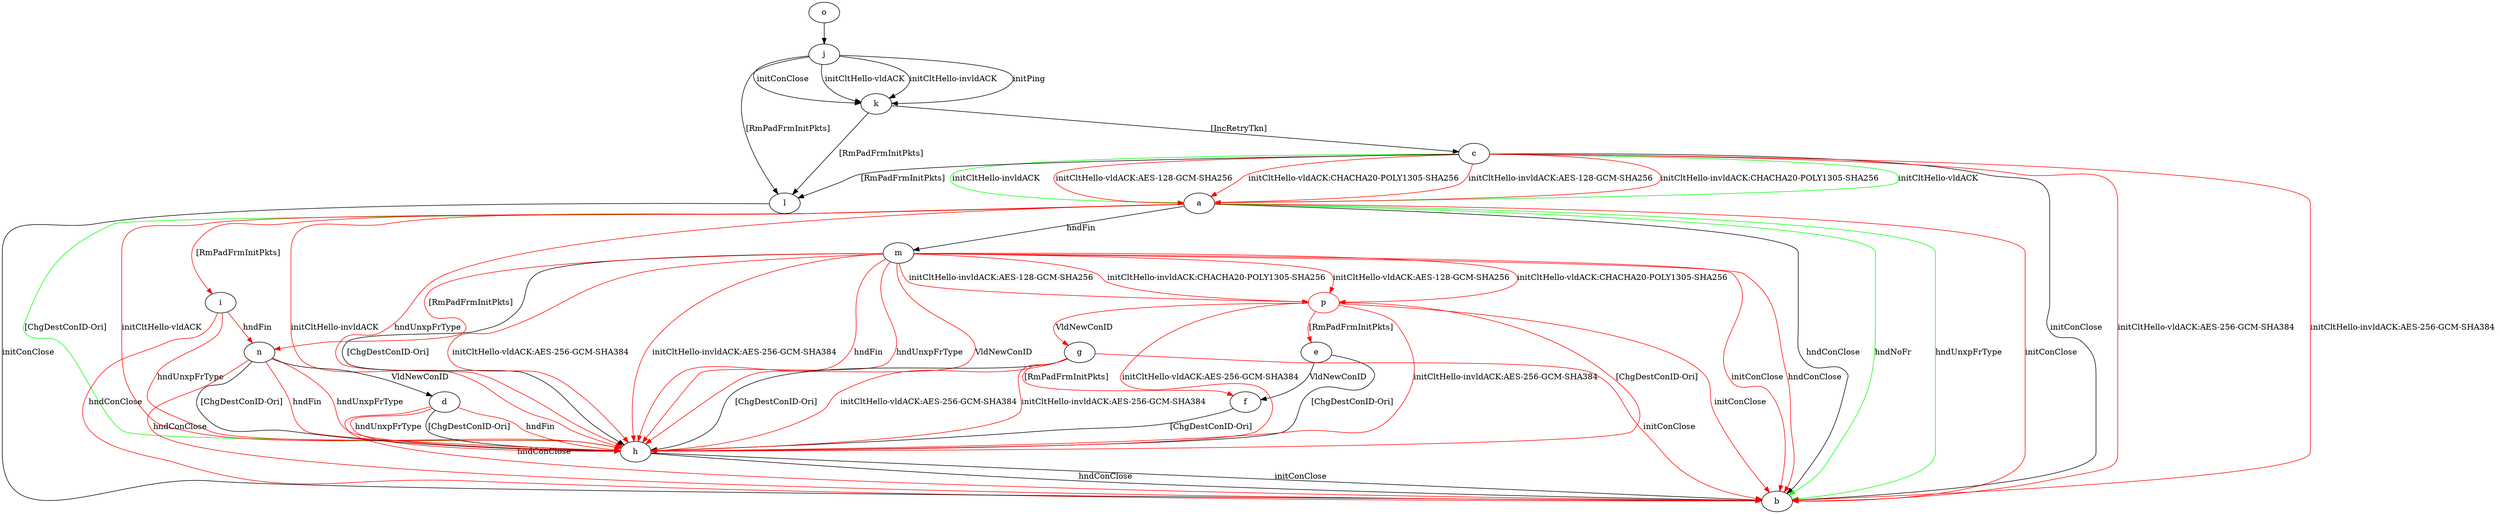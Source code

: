 digraph "" {
	a -> b	[key=0,
		label="hndConClose "];
	a -> b	[key=1,
		color=green,
		label="hndNoFr "];
	a -> b	[key=2,
		color=green,
		label="hndUnxpFrType "];
	a -> b	[key=3,
		color=red,
		label="initConClose "];
	a -> h	[key=0,
		color=green,
		label="[ChgDestConID-Ori] "];
	a -> h	[key=1,
		color=red,
		label="initCltHello-vldACK "];
	a -> h	[key=2,
		color=red,
		label="initCltHello-invldACK "];
	a -> h	[key=3,
		color=red,
		label="hndUnxpFrType "];
	a -> i	[key=0,
		color=red,
		label="[RmPadFrmInitPkts] "];
	a -> m	[key=0,
		label="hndFin "];
	c -> a	[key=0,
		color=green,
		label="initCltHello-vldACK "];
	c -> a	[key=1,
		color=green,
		label="initCltHello-invldACK "];
	c -> a	[key=2,
		color=red,
		label="initCltHello-vldACK:AES-128-GCM-SHA256 "];
	c -> a	[key=3,
		color=red,
		label="initCltHello-vldACK:CHACHA20-POLY1305-SHA256 "];
	c -> a	[key=4,
		color=red,
		label="initCltHello-invldACK:AES-128-GCM-SHA256 "];
	c -> a	[key=5,
		color=red,
		label="initCltHello-invldACK:CHACHA20-POLY1305-SHA256 "];
	c -> b	[key=0,
		label="initConClose "];
	c -> b	[key=1,
		color=red,
		label="initCltHello-vldACK:AES-256-GCM-SHA384 "];
	c -> b	[key=2,
		color=red,
		label="initCltHello-invldACK:AES-256-GCM-SHA384 "];
	c -> l	[key=0,
		label="[RmPadFrmInitPkts] "];
	d -> b	[key=0,
		color=red,
		label="hndConClose "];
	d -> h	[key=0,
		label="[ChgDestConID-Ori] "];
	d -> h	[key=1,
		color=red,
		label="hndFin "];
	d -> h	[key=2,
		color=red,
		label="hndUnxpFrType "];
	e -> f	[key=0,
		label="VldNewConID "];
	e -> h	[key=0,
		label="[ChgDestConID-Ori] "];
	f -> h	[key=0,
		label="[ChgDestConID-Ori] "];
	g -> b	[key=0,
		color=red,
		label="initConClose "];
	g -> f	[key=0,
		color=red,
		label="[RmPadFrmInitPkts] "];
	g -> h	[key=0,
		label="[ChgDestConID-Ori] "];
	g -> h	[key=1,
		color=red,
		label="initCltHello-vldACK:AES-256-GCM-SHA384 "];
	g -> h	[key=2,
		color=red,
		label="initCltHello-invldACK:AES-256-GCM-SHA384 "];
	h -> b	[key=0,
		label="initConClose "];
	h -> b	[key=1,
		label="hndConClose "];
	i -> b	[key=0,
		color=red,
		label="hndConClose "];
	i -> h	[key=0,
		color=red,
		label="hndUnxpFrType "];
	i -> n	[key=0,
		color=red,
		label="hndFin "];
	j -> k	[key=0,
		label="initPing "];
	j -> k	[key=1,
		label="initConClose "];
	j -> k	[key=2,
		label="initCltHello-vldACK "];
	j -> k	[key=3,
		label="initCltHello-invldACK "];
	j -> l	[key=0,
		label="[RmPadFrmInitPkts] "];
	k -> c	[key=0,
		label="[IncRetryTkn] "];
	k -> l	[key=0,
		label="[RmPadFrmInitPkts] "];
	l -> b	[key=0,
		label="initConClose "];
	m -> b	[key=0,
		color=red,
		label="initConClose "];
	m -> b	[key=1,
		color=red,
		label="hndConClose "];
	m -> h	[key=0,
		label="[ChgDestConID-Ori] "];
	m -> h	[key=1,
		color=red,
		label="initCltHello-vldACK:AES-256-GCM-SHA384 "];
	m -> h	[key=2,
		color=red,
		label="initCltHello-invldACK:AES-256-GCM-SHA384 "];
	m -> h	[key=3,
		color=red,
		label="hndFin "];
	m -> h	[key=4,
		color=red,
		label="hndUnxpFrType "];
	m -> h	[key=5,
		color=red,
		label="VldNewConID "];
	m -> n	[key=0,
		color=red,
		label="[RmPadFrmInitPkts] "];
	p	[color=red];
	m -> p	[key=0,
		color=red,
		label="initCltHello-vldACK:AES-128-GCM-SHA256 "];
	m -> p	[key=1,
		color=red,
		label="initCltHello-vldACK:CHACHA20-POLY1305-SHA256 "];
	m -> p	[key=2,
		color=red,
		label="initCltHello-invldACK:AES-128-GCM-SHA256 "];
	m -> p	[key=3,
		color=red,
		label="initCltHello-invldACK:CHACHA20-POLY1305-SHA256 "];
	n -> b	[key=0,
		color=red,
		label="hndConClose "];
	n -> d	[key=0,
		label="VldNewConID "];
	n -> h	[key=0,
		label="[ChgDestConID-Ori] "];
	n -> h	[key=1,
		color=red,
		label="hndFin "];
	n -> h	[key=2,
		color=red,
		label="hndUnxpFrType "];
	o -> j	[key=0];
	p -> b	[key=0,
		color=red,
		label="initConClose "];
	p -> e	[key=0,
		color=red,
		label="[RmPadFrmInitPkts] "];
	p -> g	[key=0,
		color=red,
		label="VldNewConID "];
	p -> h	[key=0,
		color=red,
		label="initCltHello-vldACK:AES-256-GCM-SHA384 "];
	p -> h	[key=1,
		color=red,
		label="initCltHello-invldACK:AES-256-GCM-SHA384 "];
	p -> h	[key=2,
		color=red,
		label="[ChgDestConID-Ori] "];
}
